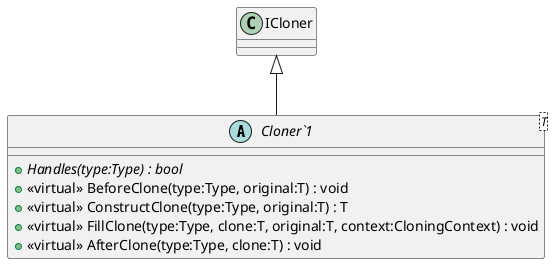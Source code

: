 @startuml
abstract class "Cloner`1"<T> {
    + {abstract} Handles(type:Type) : bool
    + <<virtual>> BeforeClone(type:Type, original:T) : void
    + <<virtual>> ConstructClone(type:Type, original:T) : T
    + <<virtual>> FillClone(type:Type, clone:T, original:T, context:CloningContext) : void
    + <<virtual>> AfterClone(type:Type, clone:T) : void
}
ICloner <|-- "Cloner`1"
@enduml
